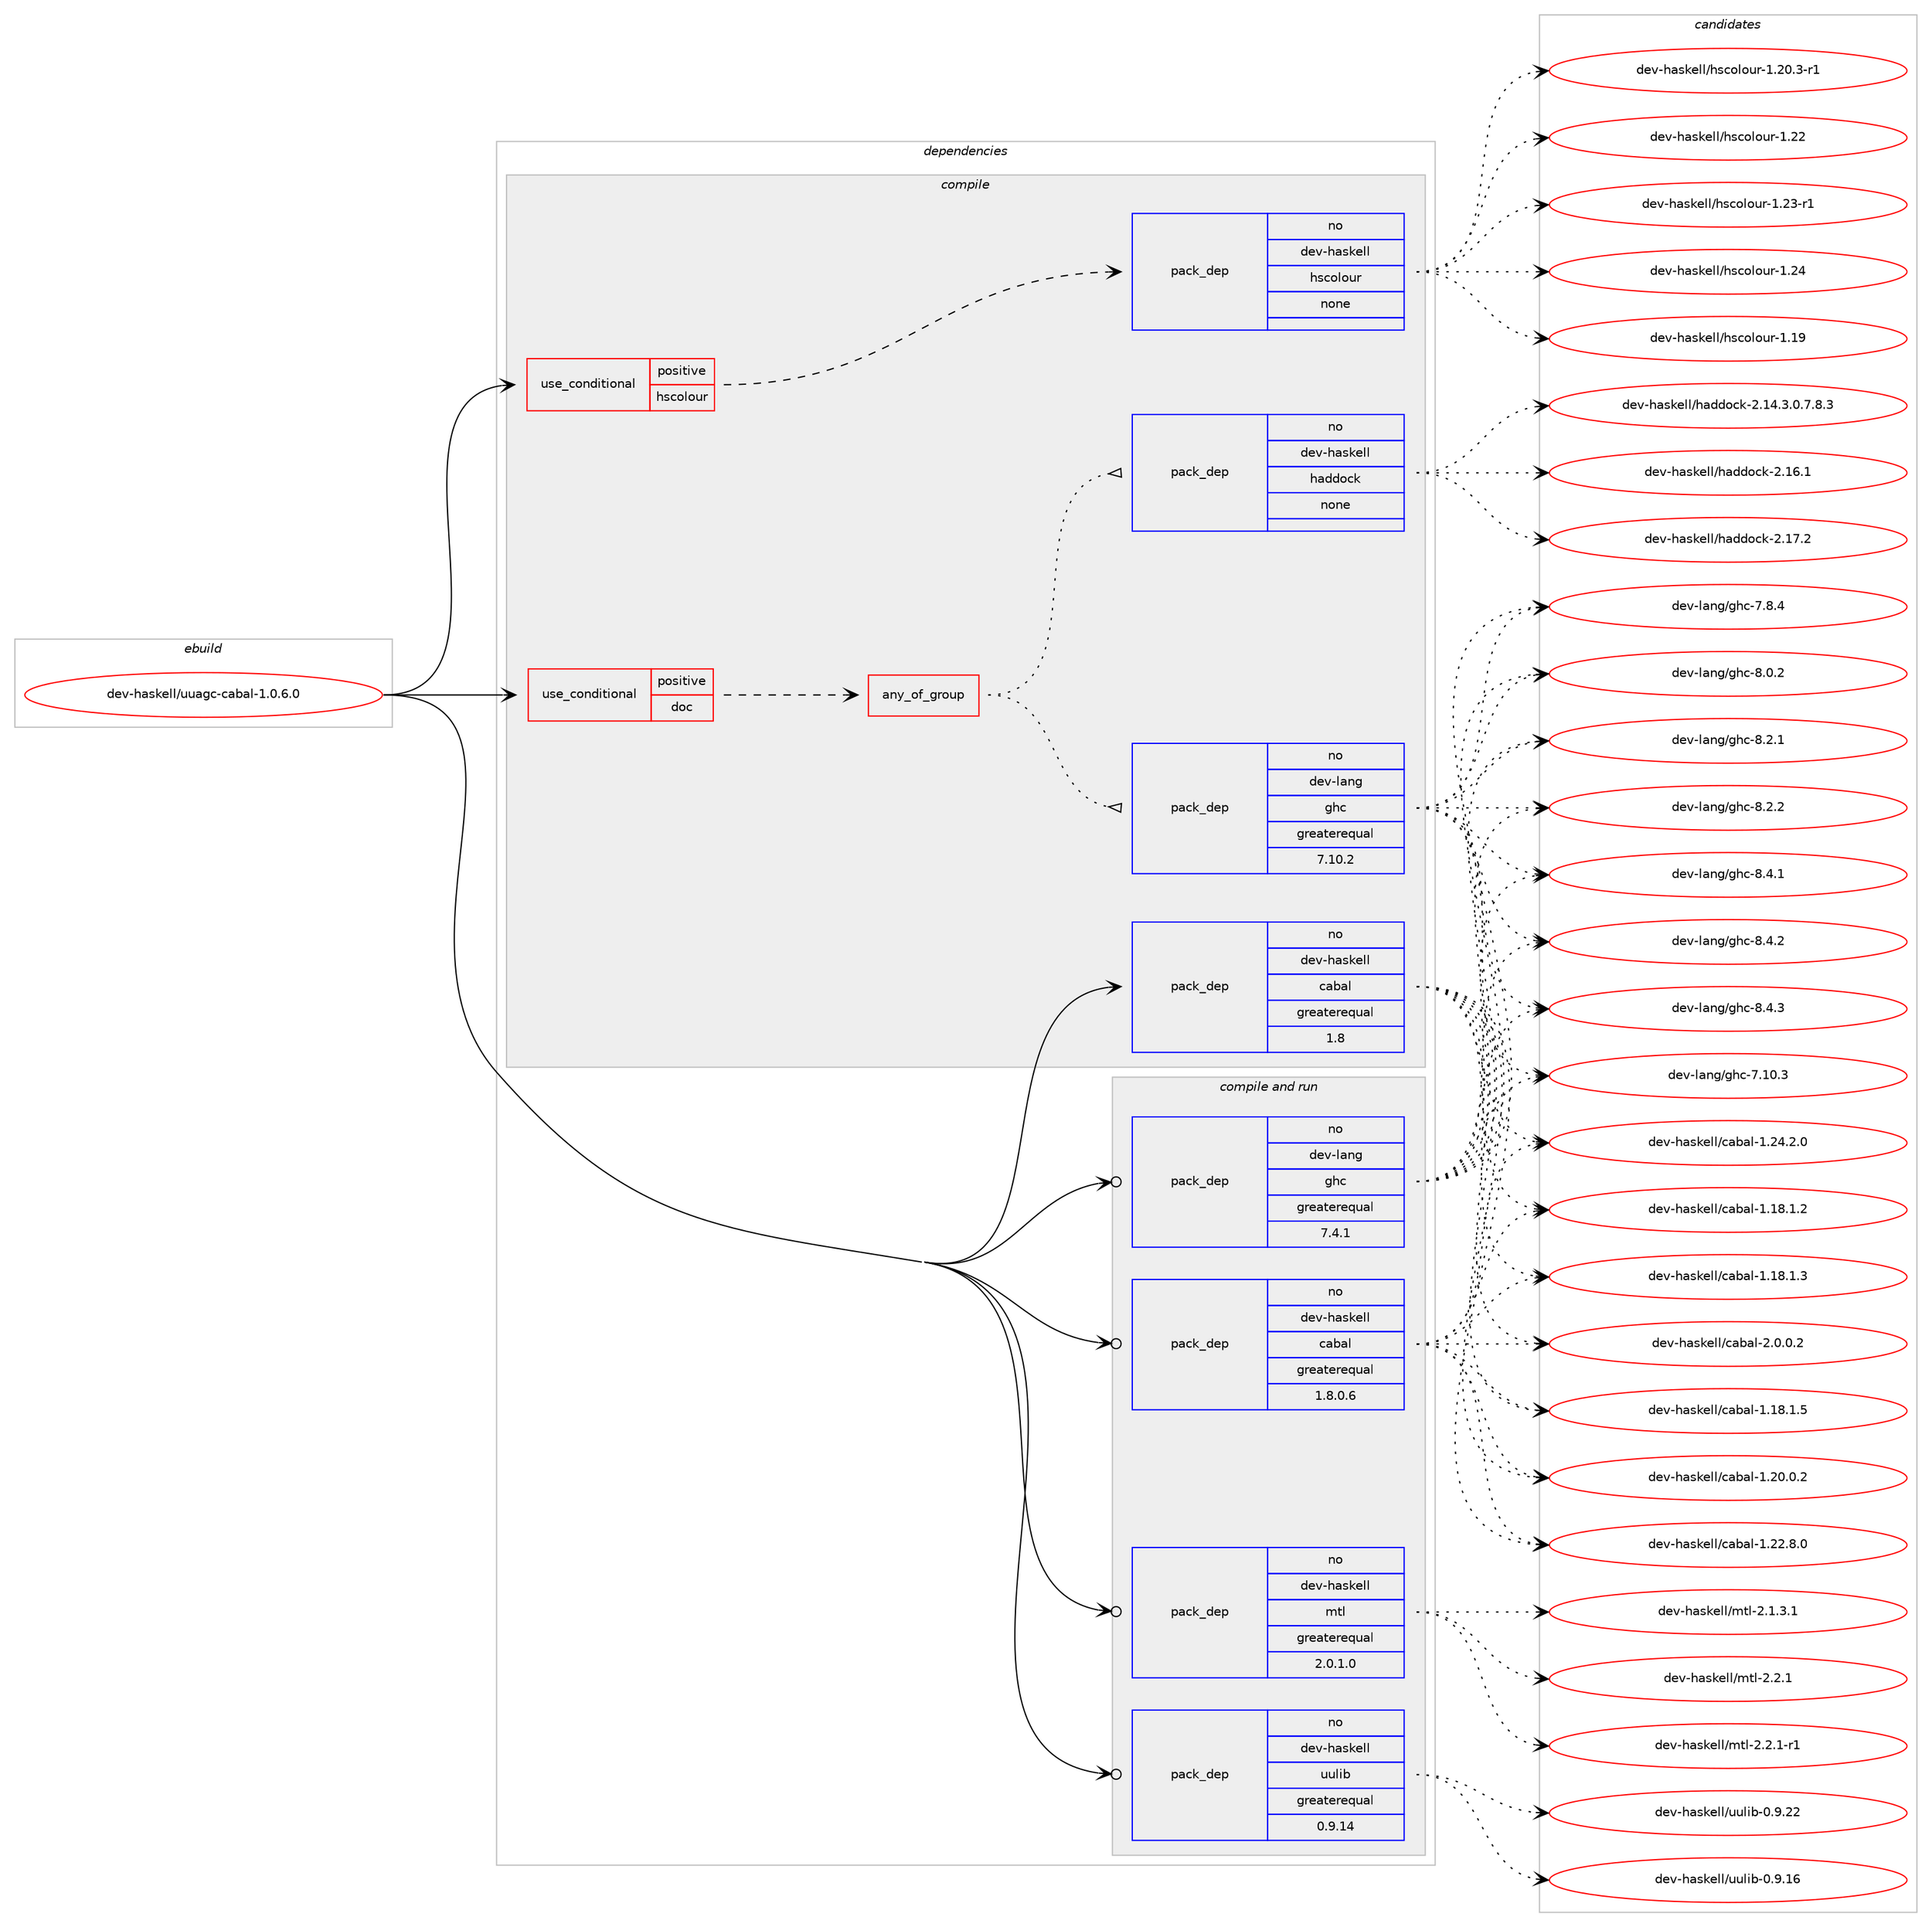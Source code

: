 digraph prolog {

# *************
# Graph options
# *************

newrank=true;
concentrate=true;
compound=true;
graph [rankdir=LR,fontname=Helvetica,fontsize=10,ranksep=1.5];#, ranksep=2.5, nodesep=0.2];
edge  [arrowhead=vee];
node  [fontname=Helvetica,fontsize=10];

# **********
# The ebuild
# **********

subgraph cluster_leftcol {
color=gray;
rank=same;
label=<<i>ebuild</i>>;
id [label="dev-haskell/uuagc-cabal-1.0.6.0", color=red, width=4, href="../dev-haskell/uuagc-cabal-1.0.6.0.svg"];
}

# ****************
# The dependencies
# ****************

subgraph cluster_midcol {
color=gray;
label=<<i>dependencies</i>>;
subgraph cluster_compile {
fillcolor="#eeeeee";
style=filled;
label=<<i>compile</i>>;
subgraph cond361929 {
dependency1346827 [label=<<TABLE BORDER="0" CELLBORDER="1" CELLSPACING="0" CELLPADDING="4"><TR><TD ROWSPAN="3" CELLPADDING="10">use_conditional</TD></TR><TR><TD>positive</TD></TR><TR><TD>doc</TD></TR></TABLE>>, shape=none, color=red];
subgraph any21729 {
dependency1346828 [label=<<TABLE BORDER="0" CELLBORDER="1" CELLSPACING="0" CELLPADDING="4"><TR><TD CELLPADDING="10">any_of_group</TD></TR></TABLE>>, shape=none, color=red];subgraph pack962617 {
dependency1346829 [label=<<TABLE BORDER="0" CELLBORDER="1" CELLSPACING="0" CELLPADDING="4" WIDTH="220"><TR><TD ROWSPAN="6" CELLPADDING="30">pack_dep</TD></TR><TR><TD WIDTH="110">no</TD></TR><TR><TD>dev-haskell</TD></TR><TR><TD>haddock</TD></TR><TR><TD>none</TD></TR><TR><TD></TD></TR></TABLE>>, shape=none, color=blue];
}
dependency1346828:e -> dependency1346829:w [weight=20,style="dotted",arrowhead="oinv"];
subgraph pack962618 {
dependency1346830 [label=<<TABLE BORDER="0" CELLBORDER="1" CELLSPACING="0" CELLPADDING="4" WIDTH="220"><TR><TD ROWSPAN="6" CELLPADDING="30">pack_dep</TD></TR><TR><TD WIDTH="110">no</TD></TR><TR><TD>dev-lang</TD></TR><TR><TD>ghc</TD></TR><TR><TD>greaterequal</TD></TR><TR><TD>7.10.2</TD></TR></TABLE>>, shape=none, color=blue];
}
dependency1346828:e -> dependency1346830:w [weight=20,style="dotted",arrowhead="oinv"];
}
dependency1346827:e -> dependency1346828:w [weight=20,style="dashed",arrowhead="vee"];
}
id:e -> dependency1346827:w [weight=20,style="solid",arrowhead="vee"];
subgraph cond361930 {
dependency1346831 [label=<<TABLE BORDER="0" CELLBORDER="1" CELLSPACING="0" CELLPADDING="4"><TR><TD ROWSPAN="3" CELLPADDING="10">use_conditional</TD></TR><TR><TD>positive</TD></TR><TR><TD>hscolour</TD></TR></TABLE>>, shape=none, color=red];
subgraph pack962619 {
dependency1346832 [label=<<TABLE BORDER="0" CELLBORDER="1" CELLSPACING="0" CELLPADDING="4" WIDTH="220"><TR><TD ROWSPAN="6" CELLPADDING="30">pack_dep</TD></TR><TR><TD WIDTH="110">no</TD></TR><TR><TD>dev-haskell</TD></TR><TR><TD>hscolour</TD></TR><TR><TD>none</TD></TR><TR><TD></TD></TR></TABLE>>, shape=none, color=blue];
}
dependency1346831:e -> dependency1346832:w [weight=20,style="dashed",arrowhead="vee"];
}
id:e -> dependency1346831:w [weight=20,style="solid",arrowhead="vee"];
subgraph pack962620 {
dependency1346833 [label=<<TABLE BORDER="0" CELLBORDER="1" CELLSPACING="0" CELLPADDING="4" WIDTH="220"><TR><TD ROWSPAN="6" CELLPADDING="30">pack_dep</TD></TR><TR><TD WIDTH="110">no</TD></TR><TR><TD>dev-haskell</TD></TR><TR><TD>cabal</TD></TR><TR><TD>greaterequal</TD></TR><TR><TD>1.8</TD></TR></TABLE>>, shape=none, color=blue];
}
id:e -> dependency1346833:w [weight=20,style="solid",arrowhead="vee"];
}
subgraph cluster_compileandrun {
fillcolor="#eeeeee";
style=filled;
label=<<i>compile and run</i>>;
subgraph pack962621 {
dependency1346834 [label=<<TABLE BORDER="0" CELLBORDER="1" CELLSPACING="0" CELLPADDING="4" WIDTH="220"><TR><TD ROWSPAN="6" CELLPADDING="30">pack_dep</TD></TR><TR><TD WIDTH="110">no</TD></TR><TR><TD>dev-haskell</TD></TR><TR><TD>cabal</TD></TR><TR><TD>greaterequal</TD></TR><TR><TD>1.8.0.6</TD></TR></TABLE>>, shape=none, color=blue];
}
id:e -> dependency1346834:w [weight=20,style="solid",arrowhead="odotvee"];
subgraph pack962622 {
dependency1346835 [label=<<TABLE BORDER="0" CELLBORDER="1" CELLSPACING="0" CELLPADDING="4" WIDTH="220"><TR><TD ROWSPAN="6" CELLPADDING="30">pack_dep</TD></TR><TR><TD WIDTH="110">no</TD></TR><TR><TD>dev-haskell</TD></TR><TR><TD>mtl</TD></TR><TR><TD>greaterequal</TD></TR><TR><TD>2.0.1.0</TD></TR></TABLE>>, shape=none, color=blue];
}
id:e -> dependency1346835:w [weight=20,style="solid",arrowhead="odotvee"];
subgraph pack962623 {
dependency1346836 [label=<<TABLE BORDER="0" CELLBORDER="1" CELLSPACING="0" CELLPADDING="4" WIDTH="220"><TR><TD ROWSPAN="6" CELLPADDING="30">pack_dep</TD></TR><TR><TD WIDTH="110">no</TD></TR><TR><TD>dev-haskell</TD></TR><TR><TD>uulib</TD></TR><TR><TD>greaterequal</TD></TR><TR><TD>0.9.14</TD></TR></TABLE>>, shape=none, color=blue];
}
id:e -> dependency1346836:w [weight=20,style="solid",arrowhead="odotvee"];
subgraph pack962624 {
dependency1346837 [label=<<TABLE BORDER="0" CELLBORDER="1" CELLSPACING="0" CELLPADDING="4" WIDTH="220"><TR><TD ROWSPAN="6" CELLPADDING="30">pack_dep</TD></TR><TR><TD WIDTH="110">no</TD></TR><TR><TD>dev-lang</TD></TR><TR><TD>ghc</TD></TR><TR><TD>greaterequal</TD></TR><TR><TD>7.4.1</TD></TR></TABLE>>, shape=none, color=blue];
}
id:e -> dependency1346837:w [weight=20,style="solid",arrowhead="odotvee"];
}
subgraph cluster_run {
fillcolor="#eeeeee";
style=filled;
label=<<i>run</i>>;
}
}

# **************
# The candidates
# **************

subgraph cluster_choices {
rank=same;
color=gray;
label=<<i>candidates</i>>;

subgraph choice962617 {
color=black;
nodesep=1;
choice1001011184510497115107101108108471049710010011199107455046495246514648465546564651 [label="dev-haskell/haddock-2.14.3.0.7.8.3", color=red, width=4,href="../dev-haskell/haddock-2.14.3.0.7.8.3.svg"];
choice100101118451049711510710110810847104971001001119910745504649544649 [label="dev-haskell/haddock-2.16.1", color=red, width=4,href="../dev-haskell/haddock-2.16.1.svg"];
choice100101118451049711510710110810847104971001001119910745504649554650 [label="dev-haskell/haddock-2.17.2", color=red, width=4,href="../dev-haskell/haddock-2.17.2.svg"];
dependency1346829:e -> choice1001011184510497115107101108108471049710010011199107455046495246514648465546564651:w [style=dotted,weight="100"];
dependency1346829:e -> choice100101118451049711510710110810847104971001001119910745504649544649:w [style=dotted,weight="100"];
dependency1346829:e -> choice100101118451049711510710110810847104971001001119910745504649554650:w [style=dotted,weight="100"];
}
subgraph choice962618 {
color=black;
nodesep=1;
choice1001011184510897110103471031049945554649484651 [label="dev-lang/ghc-7.10.3", color=red, width=4,href="../dev-lang/ghc-7.10.3.svg"];
choice10010111845108971101034710310499455546564652 [label="dev-lang/ghc-7.8.4", color=red, width=4,href="../dev-lang/ghc-7.8.4.svg"];
choice10010111845108971101034710310499455646484650 [label="dev-lang/ghc-8.0.2", color=red, width=4,href="../dev-lang/ghc-8.0.2.svg"];
choice10010111845108971101034710310499455646504649 [label="dev-lang/ghc-8.2.1", color=red, width=4,href="../dev-lang/ghc-8.2.1.svg"];
choice10010111845108971101034710310499455646504650 [label="dev-lang/ghc-8.2.2", color=red, width=4,href="../dev-lang/ghc-8.2.2.svg"];
choice10010111845108971101034710310499455646524649 [label="dev-lang/ghc-8.4.1", color=red, width=4,href="../dev-lang/ghc-8.4.1.svg"];
choice10010111845108971101034710310499455646524650 [label="dev-lang/ghc-8.4.2", color=red, width=4,href="../dev-lang/ghc-8.4.2.svg"];
choice10010111845108971101034710310499455646524651 [label="dev-lang/ghc-8.4.3", color=red, width=4,href="../dev-lang/ghc-8.4.3.svg"];
dependency1346830:e -> choice1001011184510897110103471031049945554649484651:w [style=dotted,weight="100"];
dependency1346830:e -> choice10010111845108971101034710310499455546564652:w [style=dotted,weight="100"];
dependency1346830:e -> choice10010111845108971101034710310499455646484650:w [style=dotted,weight="100"];
dependency1346830:e -> choice10010111845108971101034710310499455646504649:w [style=dotted,weight="100"];
dependency1346830:e -> choice10010111845108971101034710310499455646504650:w [style=dotted,weight="100"];
dependency1346830:e -> choice10010111845108971101034710310499455646524649:w [style=dotted,weight="100"];
dependency1346830:e -> choice10010111845108971101034710310499455646524650:w [style=dotted,weight="100"];
dependency1346830:e -> choice10010111845108971101034710310499455646524651:w [style=dotted,weight="100"];
}
subgraph choice962619 {
color=black;
nodesep=1;
choice100101118451049711510710110810847104115991111081111171144549464957 [label="dev-haskell/hscolour-1.19", color=red, width=4,href="../dev-haskell/hscolour-1.19.svg"];
choice10010111845104971151071011081084710411599111108111117114454946504846514511449 [label="dev-haskell/hscolour-1.20.3-r1", color=red, width=4,href="../dev-haskell/hscolour-1.20.3-r1.svg"];
choice100101118451049711510710110810847104115991111081111171144549465050 [label="dev-haskell/hscolour-1.22", color=red, width=4,href="../dev-haskell/hscolour-1.22.svg"];
choice1001011184510497115107101108108471041159911110811111711445494650514511449 [label="dev-haskell/hscolour-1.23-r1", color=red, width=4,href="../dev-haskell/hscolour-1.23-r1.svg"];
choice100101118451049711510710110810847104115991111081111171144549465052 [label="dev-haskell/hscolour-1.24", color=red, width=4,href="../dev-haskell/hscolour-1.24.svg"];
dependency1346832:e -> choice100101118451049711510710110810847104115991111081111171144549464957:w [style=dotted,weight="100"];
dependency1346832:e -> choice10010111845104971151071011081084710411599111108111117114454946504846514511449:w [style=dotted,weight="100"];
dependency1346832:e -> choice100101118451049711510710110810847104115991111081111171144549465050:w [style=dotted,weight="100"];
dependency1346832:e -> choice1001011184510497115107101108108471041159911110811111711445494650514511449:w [style=dotted,weight="100"];
dependency1346832:e -> choice100101118451049711510710110810847104115991111081111171144549465052:w [style=dotted,weight="100"];
}
subgraph choice962620 {
color=black;
nodesep=1;
choice10010111845104971151071011081084799979897108454946495646494650 [label="dev-haskell/cabal-1.18.1.2", color=red, width=4,href="../dev-haskell/cabal-1.18.1.2.svg"];
choice10010111845104971151071011081084799979897108454946495646494651 [label="dev-haskell/cabal-1.18.1.3", color=red, width=4,href="../dev-haskell/cabal-1.18.1.3.svg"];
choice10010111845104971151071011081084799979897108454946495646494653 [label="dev-haskell/cabal-1.18.1.5", color=red, width=4,href="../dev-haskell/cabal-1.18.1.5.svg"];
choice10010111845104971151071011081084799979897108454946504846484650 [label="dev-haskell/cabal-1.20.0.2", color=red, width=4,href="../dev-haskell/cabal-1.20.0.2.svg"];
choice10010111845104971151071011081084799979897108454946505046564648 [label="dev-haskell/cabal-1.22.8.0", color=red, width=4,href="../dev-haskell/cabal-1.22.8.0.svg"];
choice10010111845104971151071011081084799979897108454946505246504648 [label="dev-haskell/cabal-1.24.2.0", color=red, width=4,href="../dev-haskell/cabal-1.24.2.0.svg"];
choice100101118451049711510710110810847999798971084550464846484650 [label="dev-haskell/cabal-2.0.0.2", color=red, width=4,href="../dev-haskell/cabal-2.0.0.2.svg"];
dependency1346833:e -> choice10010111845104971151071011081084799979897108454946495646494650:w [style=dotted,weight="100"];
dependency1346833:e -> choice10010111845104971151071011081084799979897108454946495646494651:w [style=dotted,weight="100"];
dependency1346833:e -> choice10010111845104971151071011081084799979897108454946495646494653:w [style=dotted,weight="100"];
dependency1346833:e -> choice10010111845104971151071011081084799979897108454946504846484650:w [style=dotted,weight="100"];
dependency1346833:e -> choice10010111845104971151071011081084799979897108454946505046564648:w [style=dotted,weight="100"];
dependency1346833:e -> choice10010111845104971151071011081084799979897108454946505246504648:w [style=dotted,weight="100"];
dependency1346833:e -> choice100101118451049711510710110810847999798971084550464846484650:w [style=dotted,weight="100"];
}
subgraph choice962621 {
color=black;
nodesep=1;
choice10010111845104971151071011081084799979897108454946495646494650 [label="dev-haskell/cabal-1.18.1.2", color=red, width=4,href="../dev-haskell/cabal-1.18.1.2.svg"];
choice10010111845104971151071011081084799979897108454946495646494651 [label="dev-haskell/cabal-1.18.1.3", color=red, width=4,href="../dev-haskell/cabal-1.18.1.3.svg"];
choice10010111845104971151071011081084799979897108454946495646494653 [label="dev-haskell/cabal-1.18.1.5", color=red, width=4,href="../dev-haskell/cabal-1.18.1.5.svg"];
choice10010111845104971151071011081084799979897108454946504846484650 [label="dev-haskell/cabal-1.20.0.2", color=red, width=4,href="../dev-haskell/cabal-1.20.0.2.svg"];
choice10010111845104971151071011081084799979897108454946505046564648 [label="dev-haskell/cabal-1.22.8.0", color=red, width=4,href="../dev-haskell/cabal-1.22.8.0.svg"];
choice10010111845104971151071011081084799979897108454946505246504648 [label="dev-haskell/cabal-1.24.2.0", color=red, width=4,href="../dev-haskell/cabal-1.24.2.0.svg"];
choice100101118451049711510710110810847999798971084550464846484650 [label="dev-haskell/cabal-2.0.0.2", color=red, width=4,href="../dev-haskell/cabal-2.0.0.2.svg"];
dependency1346834:e -> choice10010111845104971151071011081084799979897108454946495646494650:w [style=dotted,weight="100"];
dependency1346834:e -> choice10010111845104971151071011081084799979897108454946495646494651:w [style=dotted,weight="100"];
dependency1346834:e -> choice10010111845104971151071011081084799979897108454946495646494653:w [style=dotted,weight="100"];
dependency1346834:e -> choice10010111845104971151071011081084799979897108454946504846484650:w [style=dotted,weight="100"];
dependency1346834:e -> choice10010111845104971151071011081084799979897108454946505046564648:w [style=dotted,weight="100"];
dependency1346834:e -> choice10010111845104971151071011081084799979897108454946505246504648:w [style=dotted,weight="100"];
dependency1346834:e -> choice100101118451049711510710110810847999798971084550464846484650:w [style=dotted,weight="100"];
}
subgraph choice962622 {
color=black;
nodesep=1;
choice1001011184510497115107101108108471091161084550464946514649 [label="dev-haskell/mtl-2.1.3.1", color=red, width=4,href="../dev-haskell/mtl-2.1.3.1.svg"];
choice100101118451049711510710110810847109116108455046504649 [label="dev-haskell/mtl-2.2.1", color=red, width=4,href="../dev-haskell/mtl-2.2.1.svg"];
choice1001011184510497115107101108108471091161084550465046494511449 [label="dev-haskell/mtl-2.2.1-r1", color=red, width=4,href="../dev-haskell/mtl-2.2.1-r1.svg"];
dependency1346835:e -> choice1001011184510497115107101108108471091161084550464946514649:w [style=dotted,weight="100"];
dependency1346835:e -> choice100101118451049711510710110810847109116108455046504649:w [style=dotted,weight="100"];
dependency1346835:e -> choice1001011184510497115107101108108471091161084550465046494511449:w [style=dotted,weight="100"];
}
subgraph choice962623 {
color=black;
nodesep=1;
choice1001011184510497115107101108108471171171081059845484657464954 [label="dev-haskell/uulib-0.9.16", color=red, width=4,href="../dev-haskell/uulib-0.9.16.svg"];
choice1001011184510497115107101108108471171171081059845484657465050 [label="dev-haskell/uulib-0.9.22", color=red, width=4,href="../dev-haskell/uulib-0.9.22.svg"];
dependency1346836:e -> choice1001011184510497115107101108108471171171081059845484657464954:w [style=dotted,weight="100"];
dependency1346836:e -> choice1001011184510497115107101108108471171171081059845484657465050:w [style=dotted,weight="100"];
}
subgraph choice962624 {
color=black;
nodesep=1;
choice1001011184510897110103471031049945554649484651 [label="dev-lang/ghc-7.10.3", color=red, width=4,href="../dev-lang/ghc-7.10.3.svg"];
choice10010111845108971101034710310499455546564652 [label="dev-lang/ghc-7.8.4", color=red, width=4,href="../dev-lang/ghc-7.8.4.svg"];
choice10010111845108971101034710310499455646484650 [label="dev-lang/ghc-8.0.2", color=red, width=4,href="../dev-lang/ghc-8.0.2.svg"];
choice10010111845108971101034710310499455646504649 [label="dev-lang/ghc-8.2.1", color=red, width=4,href="../dev-lang/ghc-8.2.1.svg"];
choice10010111845108971101034710310499455646504650 [label="dev-lang/ghc-8.2.2", color=red, width=4,href="../dev-lang/ghc-8.2.2.svg"];
choice10010111845108971101034710310499455646524649 [label="dev-lang/ghc-8.4.1", color=red, width=4,href="../dev-lang/ghc-8.4.1.svg"];
choice10010111845108971101034710310499455646524650 [label="dev-lang/ghc-8.4.2", color=red, width=4,href="../dev-lang/ghc-8.4.2.svg"];
choice10010111845108971101034710310499455646524651 [label="dev-lang/ghc-8.4.3", color=red, width=4,href="../dev-lang/ghc-8.4.3.svg"];
dependency1346837:e -> choice1001011184510897110103471031049945554649484651:w [style=dotted,weight="100"];
dependency1346837:e -> choice10010111845108971101034710310499455546564652:w [style=dotted,weight="100"];
dependency1346837:e -> choice10010111845108971101034710310499455646484650:w [style=dotted,weight="100"];
dependency1346837:e -> choice10010111845108971101034710310499455646504649:w [style=dotted,weight="100"];
dependency1346837:e -> choice10010111845108971101034710310499455646504650:w [style=dotted,weight="100"];
dependency1346837:e -> choice10010111845108971101034710310499455646524649:w [style=dotted,weight="100"];
dependency1346837:e -> choice10010111845108971101034710310499455646524650:w [style=dotted,weight="100"];
dependency1346837:e -> choice10010111845108971101034710310499455646524651:w [style=dotted,weight="100"];
}
}

}
